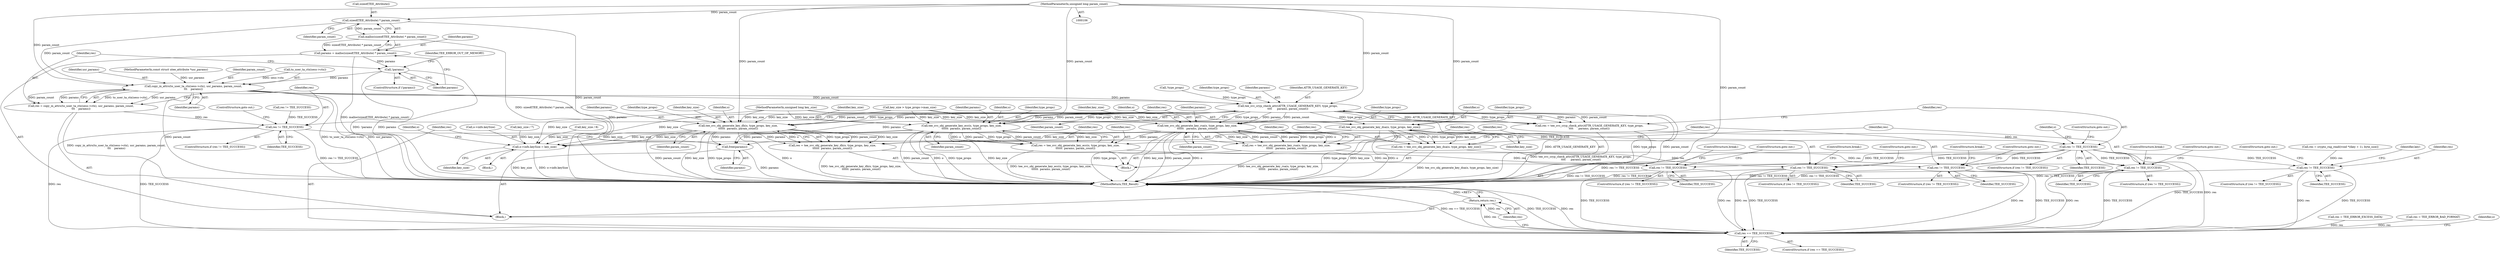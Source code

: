 digraph "1_optee_os_a637243270fc1faae16de059091795c32d86e65e_0@API" {
"1000216" [label="(Call,sizeof(TEE_Attribute) * param_count)"];
"1000110" [label="(MethodParameterIn,unsigned long param_count)"];
"1000215" [label="(Call,malloc(sizeof(TEE_Attribute) * param_count))"];
"1000213" [label="(Call,params = malloc(sizeof(TEE_Attribute) * param_count))"];
"1000221" [label="(Call,!params)"];
"1000227" [label="(Call,copy_in_attrs(to_user_ta_ctx(sess->ctx), usr_params, param_count,\n\t\t\t    params))"];
"1000225" [label="(Call,res = copy_in_attrs(to_user_ta_ctx(sess->ctx), usr_params, param_count,\n\t\t\t    params))"];
"1000236" [label="(Call,res != TEE_SUCCESS)"];
"1000248" [label="(Call,res != TEE_SUCCESS)"];
"1000328" [label="(Call,res != TEE_SUCCESS)"];
"1000416" [label="(Call,res == TEE_SUCCESS)"];
"1000434" [label="(Return,return res;)"];
"1000359" [label="(Call,res != TEE_SUCCESS)"];
"1000372" [label="(Call,res != TEE_SUCCESS)"];
"1000387" [label="(Call,res != TEE_SUCCESS)"];
"1000403" [label="(Call,res != TEE_SUCCESS)"];
"1000242" [label="(Call,tee_svc_cryp_check_attr(ATTR_USAGE_GENERATE_KEY, type_props,\n\t\t\t\t      params, param_count))"];
"1000240" [label="(Call,res = tee_svc_cryp_check_attr(ATTR_USAGE_GENERATE_KEY, type_props,\n\t\t\t\t      params, param_count))"];
"1000352" [label="(Call,tee_svc_obj_generate_key_rsa(o, type_props, key_size,\n\t\t\t\t\t\t   params, param_count))"];
"1000350" [label="(Call,res = tee_svc_obj_generate_key_rsa(o, type_props, key_size,\n\t\t\t\t\t\t   params, param_count))"];
"1000413" [label="(Call,free(params))"];
"1000420" [label="(Call,o->info.keySize = key_size)"];
"1000367" [label="(Call,tee_svc_obj_generate_key_dsa(o, type_props, key_size))"];
"1000365" [label="(Call,res = tee_svc_obj_generate_key_dsa(o, type_props, key_size))"];
"1000380" [label="(Call,tee_svc_obj_generate_key_dh(o, type_props, key_size,\n\t\t\t\t\t\t  params, param_count))"];
"1000378" [label="(Call,res = tee_svc_obj_generate_key_dh(o, type_props, key_size,\n\t\t\t\t\t\t  params, param_count))"];
"1000396" [label="(Call,tee_svc_obj_generate_key_ecc(o, type_props, key_size,\n\t\t\t\t\t\t  params, param_count))"];
"1000394" [label="(Call,res = tee_svc_obj_generate_key_ecc(o, type_props, key_size,\n\t\t\t\t\t\t  params, param_count))"];
"1000405" [label="(Identifier,TEE_SUCCESS)"];
"1000238" [label="(Identifier,TEE_SUCCESS)"];
"1000206" [label="(Call,key_size > type_props->max_size)"];
"1000395" [label="(Identifier,res)"];
"1000389" [label="(Identifier,TEE_SUCCESS)"];
"1000401" [label="(Identifier,param_count)"];
"1000386" [label="(ControlStructure,if (res != TEE_SUCCESS))"];
"1000378" [label="(Call,res = tee_svc_obj_generate_key_dh(o, type_props, key_size,\n\t\t\t\t\t\t  params, param_count))"];
"1000357" [label="(Identifier,param_count)"];
"1000359" [label="(Call,res != TEE_SUCCESS)"];
"1000244" [label="(Identifier,type_props)"];
"1000430" [label="(Identifier,o)"];
"1000329" [label="(Identifier,res)"];
"1000145" [label="(Call,res != TEE_SUCCESS)"];
"1000228" [label="(Call,to_user_ta_ctx(sess->ctx))"];
"1000400" [label="(Identifier,params)"];
"1000235" [label="(ControlStructure,if (res != TEE_SUCCESS))"];
"1000220" [label="(ControlStructure,if (!params))"];
"1000327" [label="(ControlStructure,if (res != TEE_SUCCESS))"];
"1000246" [label="(Identifier,param_count)"];
"1000213" [label="(Call,params = malloc(sizeof(TEE_Attribute) * param_count))"];
"1000419" [label="(Block,)"];
"1000350" [label="(Call,res = tee_svc_obj_generate_key_rsa(o, type_props, key_size,\n\t\t\t\t\t\t   params, param_count))"];
"1000255" [label="(Identifier,o)"];
"1000380" [label="(Call,tee_svc_obj_generate_key_dh(o, type_props, key_size,\n\t\t\t\t\t\t  params, param_count))"];
"1000421" [label="(Call,o->info.keySize)"];
"1000413" [label="(Call,free(params))"];
"1000239" [label="(ControlStructure,goto out;)"];
"1000402" [label="(ControlStructure,if (res != TEE_SUCCESS))"];
"1000396" [label="(Call,tee_svc_obj_generate_key_ecc(o, type_props, key_size,\n\t\t\t\t\t\t  params, param_count))"];
"1000384" [label="(Identifier,params)"];
"1000374" [label="(Identifier,TEE_SUCCESS)"];
"1000376" [label="(ControlStructure,break;)"];
"1000406" [label="(ControlStructure,goto out;)"];
"1000214" [label="(Identifier,params)"];
"1000373" [label="(Identifier,res)"];
"1000404" [label="(Identifier,res)"];
"1000385" [label="(Identifier,param_count)"];
"1000330" [label="(Identifier,TEE_SUCCESS)"];
"1000236" [label="(Call,res != TEE_SUCCESS)"];
"1000217" [label="(Call,sizeof(TEE_Attribute))"];
"1000314" [label="(Call,res = TEE_ERROR_EXCESS_DATA)"];
"1000370" [label="(Identifier,key_size)"];
"1000418" [label="(Identifier,TEE_SUCCESS)"];
"1000417" [label="(Identifier,res)"];
"1000382" [label="(Identifier,type_props)"];
"1000250" [label="(Identifier,TEE_SUCCESS)"];
"1000245" [label="(Identifier,params)"];
"1000390" [label="(ControlStructure,goto out;)"];
"1000354" [label="(Identifier,type_props)"];
"1000397" [label="(Identifier,o)"];
"1000328" [label="(Call,res != TEE_SUCCESS)"];
"1000296" [label="(Call,key_size / 7)"];
"1000415" [label="(ControlStructure,if (res == TEE_SUCCESS))"];
"1000331" [label="(ControlStructure,goto out;)"];
"1000271" [label="(Call,key_size / 8)"];
"1000258" [label="(Block,)"];
"1000248" [label="(Call,res != TEE_SUCCESS)"];
"1000436" [label="(MethodReturn,TEE_Result)"];
"1000226" [label="(Identifier,res)"];
"1000398" [label="(Identifier,type_props)"];
"1000435" [label="(Identifier,res)"];
"1000360" [label="(Identifier,res)"];
"1000222" [label="(Identifier,params)"];
"1000232" [label="(Identifier,usr_params)"];
"1000111" [label="(Block,)"];
"1000225" [label="(Call,res = copy_in_attrs(to_user_ta_ctx(sess->ctx), usr_params, param_count,\n\t\t\t    params))"];
"1000391" [label="(ControlStructure,break;)"];
"1000403" [label="(Call,res != TEE_SUCCESS)"];
"1000409" [label="(Call,res = TEE_ERROR_BAD_FORMAT)"];
"1000363" [label="(ControlStructure,break;)"];
"1000414" [label="(Identifier,params)"];
"1000224" [label="(Identifier,TEE_ERROR_OUT_OF_MEMORY)"];
"1000247" [label="(ControlStructure,if (res != TEE_SUCCESS))"];
"1000358" [label="(ControlStructure,if (res != TEE_SUCCESS))"];
"1000242" [label="(Call,tee_svc_cryp_check_attr(ATTR_USAGE_GENERATE_KEY, type_props,\n\t\t\t\t      params, param_count))"];
"1000387" [label="(Call,res != TEE_SUCCESS)"];
"1000366" [label="(Identifier,res)"];
"1000383" [label="(Identifier,key_size)"];
"1000109" [label="(MethodParameterIn,const struct utee_attribute *usr_params)"];
"1000110" [label="(MethodParameterIn,unsigned long param_count)"];
"1000381" [label="(Identifier,o)"];
"1000362" [label="(ControlStructure,goto out;)"];
"1000365" [label="(Call,res = tee_svc_obj_generate_key_dsa(o, type_props, key_size))"];
"1000379" [label="(Identifier,res)"];
"1000399" [label="(Identifier,key_size)"];
"1000355" [label="(Identifier,key_size)"];
"1000240" [label="(Call,res = tee_svc_cryp_check_attr(ATTR_USAGE_GENERATE_KEY, type_props,\n\t\t\t\t      params, param_count))"];
"1000353" [label="(Identifier,o)"];
"1000371" [label="(ControlStructure,if (res != TEE_SUCCESS))"];
"1000233" [label="(Identifier,param_count)"];
"1000369" [label="(Identifier,type_props)"];
"1000216" [label="(Call,sizeof(TEE_Attribute) * param_count)"];
"1000237" [label="(Identifier,res)"];
"1000423" [label="(Identifier,o)"];
"1000367" [label="(Call,tee_svc_obj_generate_key_dsa(o, type_props, key_size))"];
"1000372" [label="(Call,res != TEE_SUCCESS)"];
"1000356" [label="(Identifier,params)"];
"1000426" [label="(Identifier,key_size)"];
"1000215" [label="(Call,malloc(sizeof(TEE_Attribute) * param_count))"];
"1000234" [label="(Identifier,params)"];
"1000251" [label="(ControlStructure,goto out;)"];
"1000241" [label="(Identifier,res)"];
"1000243" [label="(Identifier,ATTR_USAGE_GENERATE_KEY)"];
"1000219" [label="(Identifier,param_count)"];
"1000368" [label="(Identifier,o)"];
"1000183" [label="(Call,!type_props)"];
"1000388" [label="(Identifier,res)"];
"1000394" [label="(Call,res = tee_svc_obj_generate_key_ecc(o, type_props, key_size,\n\t\t\t\t\t\t  params, param_count))"];
"1000375" [label="(ControlStructure,goto out;)"];
"1000221" [label="(Call,!params)"];
"1000227" [label="(Call,copy_in_attrs(to_user_ta_ctx(sess->ctx), usr_params, param_count,\n\t\t\t    params))"];
"1000434" [label="(Return,return res;)"];
"1000351" [label="(Identifier,res)"];
"1000416" [label="(Call,res == TEE_SUCCESS)"];
"1000361" [label="(Identifier,TEE_SUCCESS)"];
"1000318" [label="(Call,res = crypto_rng_read((void *)(key + 1), byte_size))"];
"1000108" [label="(MethodParameterIn,unsigned long key_size)"];
"1000420" [label="(Call,o->info.keySize = key_size)"];
"1000407" [label="(ControlStructure,break;)"];
"1000352" [label="(Call,tee_svc_obj_generate_key_rsa(o, type_props, key_size,\n\t\t\t\t\t\t   params, param_count))"];
"1000334" [label="(Identifier,key)"];
"1000249" [label="(Identifier,res)"];
"1000216" -> "1000215"  [label="AST: "];
"1000216" -> "1000219"  [label="CFG: "];
"1000217" -> "1000216"  [label="AST: "];
"1000219" -> "1000216"  [label="AST: "];
"1000215" -> "1000216"  [label="CFG: "];
"1000216" -> "1000436"  [label="DDG: param_count"];
"1000216" -> "1000215"  [label="DDG: param_count"];
"1000110" -> "1000216"  [label="DDG: param_count"];
"1000216" -> "1000227"  [label="DDG: param_count"];
"1000110" -> "1000106"  [label="AST: "];
"1000110" -> "1000436"  [label="DDG: param_count"];
"1000110" -> "1000227"  [label="DDG: param_count"];
"1000110" -> "1000242"  [label="DDG: param_count"];
"1000110" -> "1000352"  [label="DDG: param_count"];
"1000110" -> "1000380"  [label="DDG: param_count"];
"1000110" -> "1000396"  [label="DDG: param_count"];
"1000215" -> "1000213"  [label="AST: "];
"1000213" -> "1000215"  [label="CFG: "];
"1000215" -> "1000436"  [label="DDG: sizeof(TEE_Attribute) * param_count"];
"1000215" -> "1000213"  [label="DDG: sizeof(TEE_Attribute) * param_count"];
"1000213" -> "1000111"  [label="AST: "];
"1000214" -> "1000213"  [label="AST: "];
"1000222" -> "1000213"  [label="CFG: "];
"1000213" -> "1000436"  [label="DDG: malloc(sizeof(TEE_Attribute) * param_count)"];
"1000213" -> "1000221"  [label="DDG: params"];
"1000221" -> "1000220"  [label="AST: "];
"1000221" -> "1000222"  [label="CFG: "];
"1000222" -> "1000221"  [label="AST: "];
"1000224" -> "1000221"  [label="CFG: "];
"1000226" -> "1000221"  [label="CFG: "];
"1000221" -> "1000436"  [label="DDG: !params"];
"1000221" -> "1000436"  [label="DDG: params"];
"1000221" -> "1000227"  [label="DDG: params"];
"1000227" -> "1000225"  [label="AST: "];
"1000227" -> "1000234"  [label="CFG: "];
"1000228" -> "1000227"  [label="AST: "];
"1000232" -> "1000227"  [label="AST: "];
"1000233" -> "1000227"  [label="AST: "];
"1000234" -> "1000227"  [label="AST: "];
"1000225" -> "1000227"  [label="CFG: "];
"1000227" -> "1000436"  [label="DDG: param_count"];
"1000227" -> "1000436"  [label="DDG: to_user_ta_ctx(sess->ctx)"];
"1000227" -> "1000436"  [label="DDG: usr_params"];
"1000227" -> "1000225"  [label="DDG: to_user_ta_ctx(sess->ctx)"];
"1000227" -> "1000225"  [label="DDG: usr_params"];
"1000227" -> "1000225"  [label="DDG: param_count"];
"1000227" -> "1000225"  [label="DDG: params"];
"1000228" -> "1000227"  [label="DDG: sess->ctx"];
"1000109" -> "1000227"  [label="DDG: usr_params"];
"1000227" -> "1000242"  [label="DDG: params"];
"1000227" -> "1000242"  [label="DDG: param_count"];
"1000227" -> "1000413"  [label="DDG: params"];
"1000225" -> "1000111"  [label="AST: "];
"1000226" -> "1000225"  [label="AST: "];
"1000237" -> "1000225"  [label="CFG: "];
"1000225" -> "1000436"  [label="DDG: copy_in_attrs(to_user_ta_ctx(sess->ctx), usr_params, param_count,\n\t\t\t    params)"];
"1000225" -> "1000236"  [label="DDG: res"];
"1000236" -> "1000235"  [label="AST: "];
"1000236" -> "1000238"  [label="CFG: "];
"1000237" -> "1000236"  [label="AST: "];
"1000238" -> "1000236"  [label="AST: "];
"1000239" -> "1000236"  [label="CFG: "];
"1000241" -> "1000236"  [label="CFG: "];
"1000236" -> "1000436"  [label="DDG: res != TEE_SUCCESS"];
"1000145" -> "1000236"  [label="DDG: TEE_SUCCESS"];
"1000236" -> "1000248"  [label="DDG: TEE_SUCCESS"];
"1000236" -> "1000416"  [label="DDG: res"];
"1000236" -> "1000416"  [label="DDG: TEE_SUCCESS"];
"1000248" -> "1000247"  [label="AST: "];
"1000248" -> "1000250"  [label="CFG: "];
"1000249" -> "1000248"  [label="AST: "];
"1000250" -> "1000248"  [label="AST: "];
"1000251" -> "1000248"  [label="CFG: "];
"1000255" -> "1000248"  [label="CFG: "];
"1000248" -> "1000436"  [label="DDG: res != TEE_SUCCESS"];
"1000240" -> "1000248"  [label="DDG: res"];
"1000248" -> "1000328"  [label="DDG: TEE_SUCCESS"];
"1000248" -> "1000359"  [label="DDG: TEE_SUCCESS"];
"1000248" -> "1000372"  [label="DDG: TEE_SUCCESS"];
"1000248" -> "1000387"  [label="DDG: TEE_SUCCESS"];
"1000248" -> "1000403"  [label="DDG: TEE_SUCCESS"];
"1000248" -> "1000416"  [label="DDG: res"];
"1000248" -> "1000416"  [label="DDG: TEE_SUCCESS"];
"1000328" -> "1000327"  [label="AST: "];
"1000328" -> "1000330"  [label="CFG: "];
"1000329" -> "1000328"  [label="AST: "];
"1000330" -> "1000328"  [label="AST: "];
"1000331" -> "1000328"  [label="CFG: "];
"1000334" -> "1000328"  [label="CFG: "];
"1000328" -> "1000436"  [label="DDG: res != TEE_SUCCESS"];
"1000318" -> "1000328"  [label="DDG: res"];
"1000328" -> "1000416"  [label="DDG: res"];
"1000328" -> "1000416"  [label="DDG: TEE_SUCCESS"];
"1000416" -> "1000415"  [label="AST: "];
"1000416" -> "1000418"  [label="CFG: "];
"1000417" -> "1000416"  [label="AST: "];
"1000418" -> "1000416"  [label="AST: "];
"1000423" -> "1000416"  [label="CFG: "];
"1000435" -> "1000416"  [label="CFG: "];
"1000416" -> "1000436"  [label="DDG: res == TEE_SUCCESS"];
"1000416" -> "1000436"  [label="DDG: TEE_SUCCESS"];
"1000416" -> "1000436"  [label="DDG: res"];
"1000403" -> "1000416"  [label="DDG: res"];
"1000403" -> "1000416"  [label="DDG: TEE_SUCCESS"];
"1000387" -> "1000416"  [label="DDG: res"];
"1000387" -> "1000416"  [label="DDG: TEE_SUCCESS"];
"1000372" -> "1000416"  [label="DDG: res"];
"1000372" -> "1000416"  [label="DDG: TEE_SUCCESS"];
"1000409" -> "1000416"  [label="DDG: res"];
"1000359" -> "1000416"  [label="DDG: res"];
"1000359" -> "1000416"  [label="DDG: TEE_SUCCESS"];
"1000314" -> "1000416"  [label="DDG: res"];
"1000416" -> "1000434"  [label="DDG: res"];
"1000434" -> "1000111"  [label="AST: "];
"1000434" -> "1000435"  [label="CFG: "];
"1000435" -> "1000434"  [label="AST: "];
"1000436" -> "1000434"  [label="CFG: "];
"1000434" -> "1000436"  [label="DDG: <RET>"];
"1000435" -> "1000434"  [label="DDG: res"];
"1000359" -> "1000358"  [label="AST: "];
"1000359" -> "1000361"  [label="CFG: "];
"1000360" -> "1000359"  [label="AST: "];
"1000361" -> "1000359"  [label="AST: "];
"1000362" -> "1000359"  [label="CFG: "];
"1000363" -> "1000359"  [label="CFG: "];
"1000359" -> "1000436"  [label="DDG: res != TEE_SUCCESS"];
"1000350" -> "1000359"  [label="DDG: res"];
"1000372" -> "1000371"  [label="AST: "];
"1000372" -> "1000374"  [label="CFG: "];
"1000373" -> "1000372"  [label="AST: "];
"1000374" -> "1000372"  [label="AST: "];
"1000375" -> "1000372"  [label="CFG: "];
"1000376" -> "1000372"  [label="CFG: "];
"1000372" -> "1000436"  [label="DDG: res != TEE_SUCCESS"];
"1000365" -> "1000372"  [label="DDG: res"];
"1000387" -> "1000386"  [label="AST: "];
"1000387" -> "1000389"  [label="CFG: "];
"1000388" -> "1000387"  [label="AST: "];
"1000389" -> "1000387"  [label="AST: "];
"1000390" -> "1000387"  [label="CFG: "];
"1000391" -> "1000387"  [label="CFG: "];
"1000387" -> "1000436"  [label="DDG: res != TEE_SUCCESS"];
"1000378" -> "1000387"  [label="DDG: res"];
"1000403" -> "1000402"  [label="AST: "];
"1000403" -> "1000405"  [label="CFG: "];
"1000404" -> "1000403"  [label="AST: "];
"1000405" -> "1000403"  [label="AST: "];
"1000406" -> "1000403"  [label="CFG: "];
"1000407" -> "1000403"  [label="CFG: "];
"1000403" -> "1000436"  [label="DDG: res != TEE_SUCCESS"];
"1000394" -> "1000403"  [label="DDG: res"];
"1000242" -> "1000240"  [label="AST: "];
"1000242" -> "1000246"  [label="CFG: "];
"1000243" -> "1000242"  [label="AST: "];
"1000244" -> "1000242"  [label="AST: "];
"1000245" -> "1000242"  [label="AST: "];
"1000246" -> "1000242"  [label="AST: "];
"1000240" -> "1000242"  [label="CFG: "];
"1000242" -> "1000436"  [label="DDG: type_props"];
"1000242" -> "1000436"  [label="DDG: param_count"];
"1000242" -> "1000436"  [label="DDG: ATTR_USAGE_GENERATE_KEY"];
"1000242" -> "1000240"  [label="DDG: ATTR_USAGE_GENERATE_KEY"];
"1000242" -> "1000240"  [label="DDG: type_props"];
"1000242" -> "1000240"  [label="DDG: params"];
"1000242" -> "1000240"  [label="DDG: param_count"];
"1000183" -> "1000242"  [label="DDG: type_props"];
"1000242" -> "1000352"  [label="DDG: type_props"];
"1000242" -> "1000352"  [label="DDG: params"];
"1000242" -> "1000352"  [label="DDG: param_count"];
"1000242" -> "1000367"  [label="DDG: type_props"];
"1000242" -> "1000380"  [label="DDG: type_props"];
"1000242" -> "1000380"  [label="DDG: params"];
"1000242" -> "1000380"  [label="DDG: param_count"];
"1000242" -> "1000396"  [label="DDG: type_props"];
"1000242" -> "1000396"  [label="DDG: params"];
"1000242" -> "1000396"  [label="DDG: param_count"];
"1000242" -> "1000413"  [label="DDG: params"];
"1000240" -> "1000111"  [label="AST: "];
"1000241" -> "1000240"  [label="AST: "];
"1000249" -> "1000240"  [label="CFG: "];
"1000240" -> "1000436"  [label="DDG: tee_svc_cryp_check_attr(ATTR_USAGE_GENERATE_KEY, type_props,\n\t\t\t\t      params, param_count)"];
"1000352" -> "1000350"  [label="AST: "];
"1000352" -> "1000357"  [label="CFG: "];
"1000353" -> "1000352"  [label="AST: "];
"1000354" -> "1000352"  [label="AST: "];
"1000355" -> "1000352"  [label="AST: "];
"1000356" -> "1000352"  [label="AST: "];
"1000357" -> "1000352"  [label="AST: "];
"1000350" -> "1000352"  [label="CFG: "];
"1000352" -> "1000436"  [label="DDG: param_count"];
"1000352" -> "1000436"  [label="DDG: o"];
"1000352" -> "1000436"  [label="DDG: type_props"];
"1000352" -> "1000436"  [label="DDG: key_size"];
"1000352" -> "1000350"  [label="DDG: key_size"];
"1000352" -> "1000350"  [label="DDG: param_count"];
"1000352" -> "1000350"  [label="DDG: params"];
"1000352" -> "1000350"  [label="DDG: type_props"];
"1000352" -> "1000350"  [label="DDG: o"];
"1000206" -> "1000352"  [label="DDG: key_size"];
"1000108" -> "1000352"  [label="DDG: key_size"];
"1000352" -> "1000413"  [label="DDG: params"];
"1000352" -> "1000420"  [label="DDG: key_size"];
"1000350" -> "1000258"  [label="AST: "];
"1000351" -> "1000350"  [label="AST: "];
"1000360" -> "1000350"  [label="CFG: "];
"1000350" -> "1000436"  [label="DDG: tee_svc_obj_generate_key_rsa(o, type_props, key_size,\n\t\t\t\t\t\t   params, param_count)"];
"1000413" -> "1000111"  [label="AST: "];
"1000413" -> "1000414"  [label="CFG: "];
"1000414" -> "1000413"  [label="AST: "];
"1000417" -> "1000413"  [label="CFG: "];
"1000413" -> "1000436"  [label="DDG: params"];
"1000380" -> "1000413"  [label="DDG: params"];
"1000396" -> "1000413"  [label="DDG: params"];
"1000420" -> "1000419"  [label="AST: "];
"1000420" -> "1000426"  [label="CFG: "];
"1000421" -> "1000420"  [label="AST: "];
"1000426" -> "1000420"  [label="AST: "];
"1000430" -> "1000420"  [label="CFG: "];
"1000420" -> "1000436"  [label="DDG: key_size"];
"1000420" -> "1000436"  [label="DDG: o->info.keySize"];
"1000367" -> "1000420"  [label="DDG: key_size"];
"1000206" -> "1000420"  [label="DDG: key_size"];
"1000271" -> "1000420"  [label="DDG: key_size"];
"1000396" -> "1000420"  [label="DDG: key_size"];
"1000380" -> "1000420"  [label="DDG: key_size"];
"1000108" -> "1000420"  [label="DDG: key_size"];
"1000296" -> "1000420"  [label="DDG: key_size"];
"1000367" -> "1000365"  [label="AST: "];
"1000367" -> "1000370"  [label="CFG: "];
"1000368" -> "1000367"  [label="AST: "];
"1000369" -> "1000367"  [label="AST: "];
"1000370" -> "1000367"  [label="AST: "];
"1000365" -> "1000367"  [label="CFG: "];
"1000367" -> "1000436"  [label="DDG: type_props"];
"1000367" -> "1000436"  [label="DDG: key_size"];
"1000367" -> "1000436"  [label="DDG: o"];
"1000367" -> "1000365"  [label="DDG: o"];
"1000367" -> "1000365"  [label="DDG: type_props"];
"1000367" -> "1000365"  [label="DDG: key_size"];
"1000206" -> "1000367"  [label="DDG: key_size"];
"1000108" -> "1000367"  [label="DDG: key_size"];
"1000365" -> "1000258"  [label="AST: "];
"1000366" -> "1000365"  [label="AST: "];
"1000373" -> "1000365"  [label="CFG: "];
"1000365" -> "1000436"  [label="DDG: tee_svc_obj_generate_key_dsa(o, type_props, key_size)"];
"1000380" -> "1000378"  [label="AST: "];
"1000380" -> "1000385"  [label="CFG: "];
"1000381" -> "1000380"  [label="AST: "];
"1000382" -> "1000380"  [label="AST: "];
"1000383" -> "1000380"  [label="AST: "];
"1000384" -> "1000380"  [label="AST: "];
"1000385" -> "1000380"  [label="AST: "];
"1000378" -> "1000380"  [label="CFG: "];
"1000380" -> "1000436"  [label="DDG: key_size"];
"1000380" -> "1000436"  [label="DDG: type_props"];
"1000380" -> "1000436"  [label="DDG: o"];
"1000380" -> "1000436"  [label="DDG: param_count"];
"1000380" -> "1000378"  [label="DDG: type_props"];
"1000380" -> "1000378"  [label="DDG: param_count"];
"1000380" -> "1000378"  [label="DDG: key_size"];
"1000380" -> "1000378"  [label="DDG: params"];
"1000380" -> "1000378"  [label="DDG: o"];
"1000206" -> "1000380"  [label="DDG: key_size"];
"1000108" -> "1000380"  [label="DDG: key_size"];
"1000378" -> "1000258"  [label="AST: "];
"1000379" -> "1000378"  [label="AST: "];
"1000388" -> "1000378"  [label="CFG: "];
"1000378" -> "1000436"  [label="DDG: tee_svc_obj_generate_key_dh(o, type_props, key_size,\n\t\t\t\t\t\t  params, param_count)"];
"1000396" -> "1000394"  [label="AST: "];
"1000396" -> "1000401"  [label="CFG: "];
"1000397" -> "1000396"  [label="AST: "];
"1000398" -> "1000396"  [label="AST: "];
"1000399" -> "1000396"  [label="AST: "];
"1000400" -> "1000396"  [label="AST: "];
"1000401" -> "1000396"  [label="AST: "];
"1000394" -> "1000396"  [label="CFG: "];
"1000396" -> "1000436"  [label="DDG: o"];
"1000396" -> "1000436"  [label="DDG: type_props"];
"1000396" -> "1000436"  [label="DDG: param_count"];
"1000396" -> "1000436"  [label="DDG: key_size"];
"1000396" -> "1000394"  [label="DDG: o"];
"1000396" -> "1000394"  [label="DDG: params"];
"1000396" -> "1000394"  [label="DDG: type_props"];
"1000396" -> "1000394"  [label="DDG: param_count"];
"1000396" -> "1000394"  [label="DDG: key_size"];
"1000206" -> "1000396"  [label="DDG: key_size"];
"1000108" -> "1000396"  [label="DDG: key_size"];
"1000394" -> "1000258"  [label="AST: "];
"1000395" -> "1000394"  [label="AST: "];
"1000404" -> "1000394"  [label="CFG: "];
"1000394" -> "1000436"  [label="DDG: tee_svc_obj_generate_key_ecc(o, type_props, key_size,\n\t\t\t\t\t\t  params, param_count)"];
}
